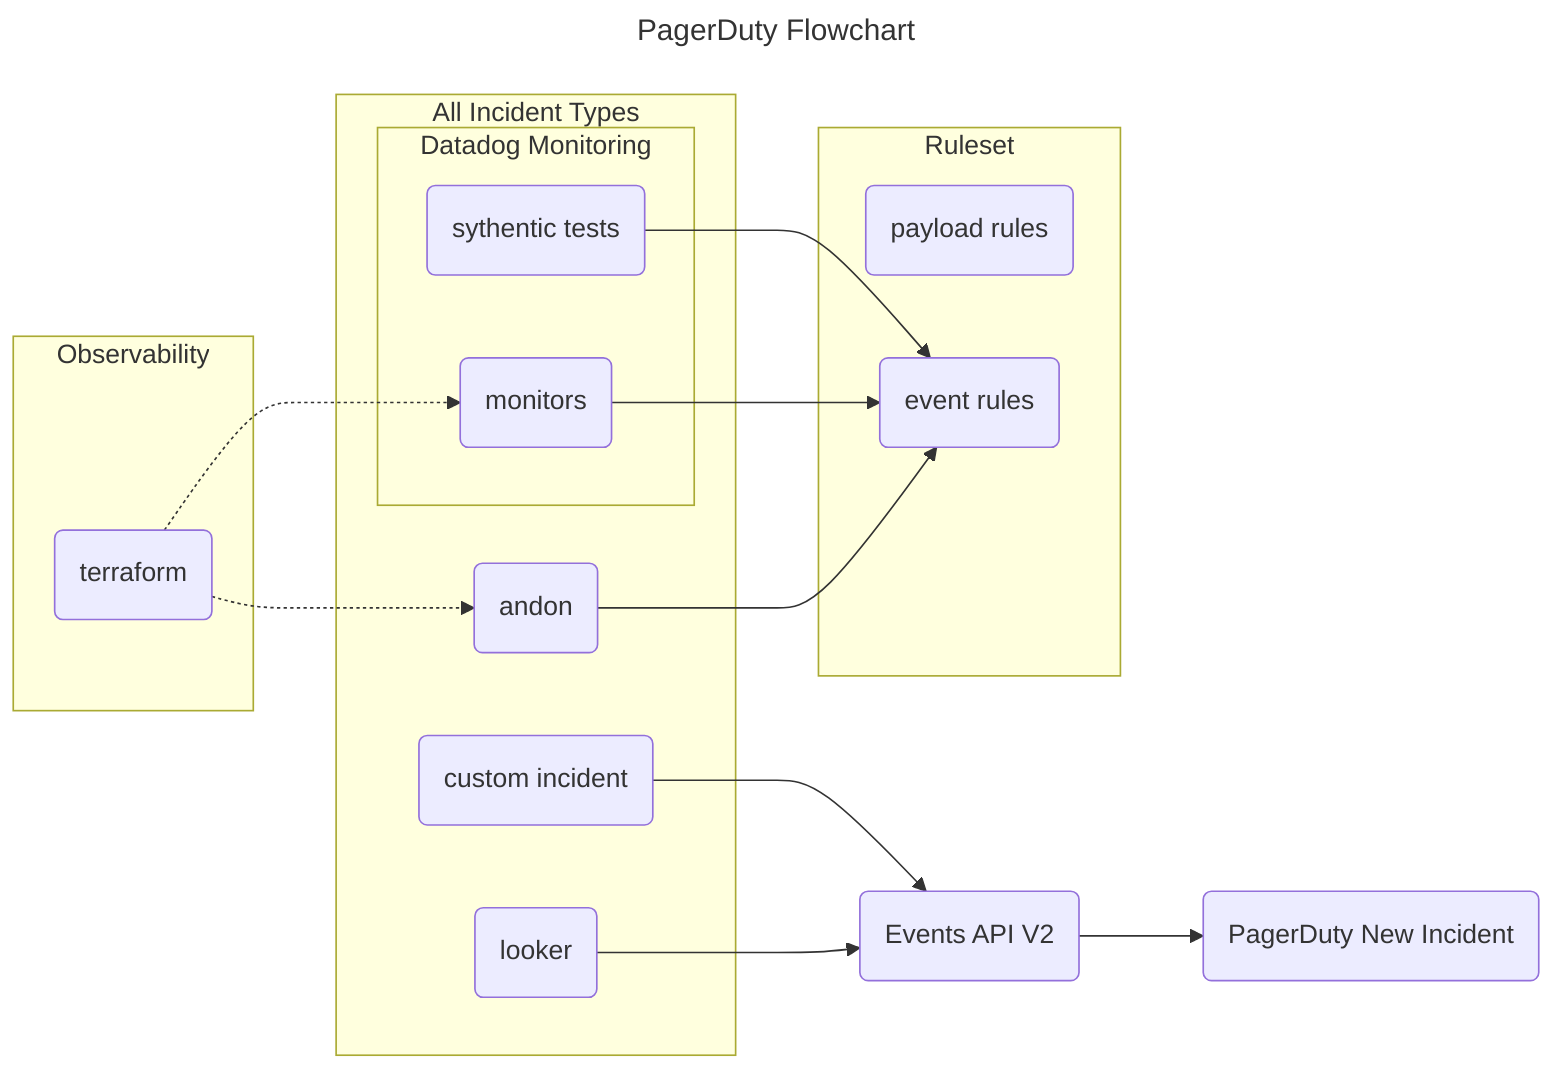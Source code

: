 ---
title: PagerDuty Flowchart
---
flowchart LR

subgraph Observability
    A(terraform)
end

subgraph All Incident Types
    subgraph Datadog Monitoring
        B(sythentic tests)
        A(terraform)-.->C(monitors)
    end
    D(andon)
    A(terraform)-.->D(andon)
    E(custom incident)
    F(looker)
end

E(custom incident)-->G(Events API V2)
F(looker)-->G(Events API 2)

G(Events API V2)-->H(PagerDuty New Incident)

subgraph Ruleset
    I(payload rules)
    B(sythentic tests)-->J(event rules)
    C(monitors)-->J(event rules)
    D(andon)-->J(event rules)
end

%% style A fill:#f9f,stroke:#333,stroke-width:4px
%% style Observability font-weight:bold